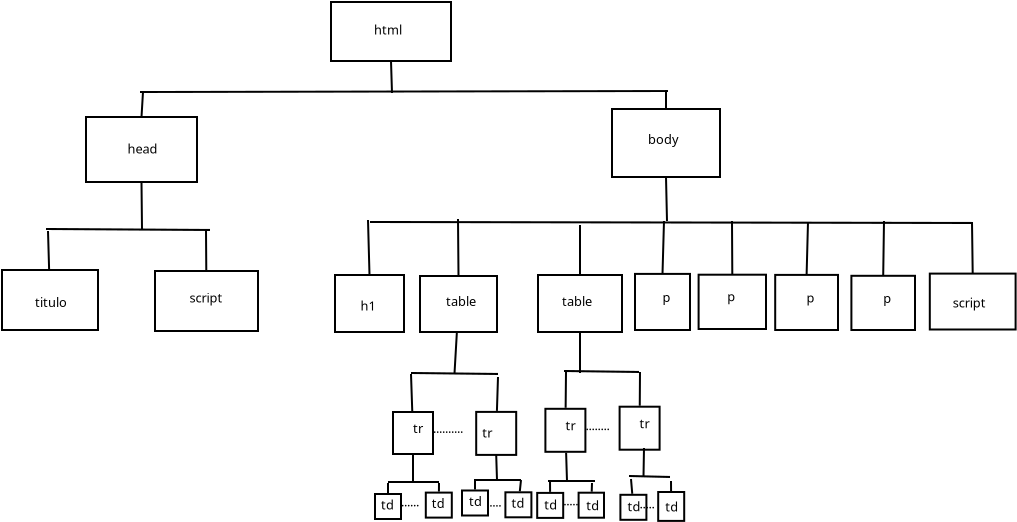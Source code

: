 <?xml version="1.0" encoding="UTF-8"?>
<dia:diagram xmlns:dia="http://www.lysator.liu.se/~alla/dia/">
  <dia:layer name="Fondo" visible="true" active="true">
    <dia:object type="Standard - Box" version="0" id="O0">
      <dia:attribute name="obj_pos">
        <dia:point val="5.35,-3.1"/>
      </dia:attribute>
      <dia:attribute name="obj_bb">
        <dia:rectangle val="5.3,-3.15;10.2,-0.05"/>
      </dia:attribute>
      <dia:attribute name="elem_corner">
        <dia:point val="5.35,-3.1"/>
      </dia:attribute>
      <dia:attribute name="elem_width">
        <dia:real val="4.8"/>
      </dia:attribute>
      <dia:attribute name="elem_height">
        <dia:real val="3.0"/>
      </dia:attribute>
      <dia:attribute name="show_background">
        <dia:boolean val="true"/>
      </dia:attribute>
    </dia:object>
    <dia:object type="Standard - Box" version="0" id="O1">
      <dia:attribute name="obj_pos">
        <dia:point val="13,-3.05"/>
      </dia:attribute>
      <dia:attribute name="obj_bb">
        <dia:rectangle val="12.95,-3.1;18.2,8.174e-15"/>
      </dia:attribute>
      <dia:attribute name="elem_corner">
        <dia:point val="13,-3.05"/>
      </dia:attribute>
      <dia:attribute name="elem_width">
        <dia:real val="5.15"/>
      </dia:attribute>
      <dia:attribute name="elem_height">
        <dia:real val="3.0"/>
      </dia:attribute>
      <dia:attribute name="show_background">
        <dia:boolean val="true"/>
      </dia:attribute>
    </dia:object>
    <dia:object type="Standard - Box" version="0" id="O2">
      <dia:attribute name="obj_pos">
        <dia:point val="22,-2.85"/>
      </dia:attribute>
      <dia:attribute name="obj_bb">
        <dia:rectangle val="21.95,-2.9;25.5,0.05"/>
      </dia:attribute>
      <dia:attribute name="elem_corner">
        <dia:point val="22,-2.85"/>
      </dia:attribute>
      <dia:attribute name="elem_width">
        <dia:real val="3.45"/>
      </dia:attribute>
      <dia:attribute name="elem_height">
        <dia:real val="2.85"/>
      </dia:attribute>
      <dia:attribute name="show_background">
        <dia:boolean val="true"/>
      </dia:attribute>
    </dia:object>
    <dia:object type="Standard - Box" version="0" id="O3">
      <dia:attribute name="obj_pos">
        <dia:point val="26.25,-2.8"/>
      </dia:attribute>
      <dia:attribute name="obj_bb">
        <dia:rectangle val="26.2,-2.85;30.15,0.05"/>
      </dia:attribute>
      <dia:attribute name="elem_corner">
        <dia:point val="26.25,-2.8"/>
      </dia:attribute>
      <dia:attribute name="elem_width">
        <dia:real val="3.85"/>
      </dia:attribute>
      <dia:attribute name="elem_height">
        <dia:real val="2.8"/>
      </dia:attribute>
      <dia:attribute name="show_background">
        <dia:boolean val="true"/>
      </dia:attribute>
    </dia:object>
    <dia:object type="Standard - Box" version="0" id="O4">
      <dia:attribute name="obj_pos">
        <dia:point val="21.8,-16.5"/>
      </dia:attribute>
      <dia:attribute name="obj_bb">
        <dia:rectangle val="21.75,-16.55;27.85,-13.5"/>
      </dia:attribute>
      <dia:attribute name="elem_corner">
        <dia:point val="21.8,-16.5"/>
      </dia:attribute>
      <dia:attribute name="elem_width">
        <dia:real val="6"/>
      </dia:attribute>
      <dia:attribute name="elem_height">
        <dia:real val="2.95"/>
      </dia:attribute>
      <dia:attribute name="show_background">
        <dia:boolean val="true"/>
      </dia:attribute>
    </dia:object>
    <dia:object type="Standard - Box" version="0" id="O5">
      <dia:attribute name="obj_pos">
        <dia:point val="9.55,-10.75"/>
      </dia:attribute>
      <dia:attribute name="obj_bb">
        <dia:rectangle val="9.5,-10.8;15.15,-7.45"/>
      </dia:attribute>
      <dia:attribute name="elem_corner">
        <dia:point val="9.55,-10.75"/>
      </dia:attribute>
      <dia:attribute name="elem_width">
        <dia:real val="5.55"/>
      </dia:attribute>
      <dia:attribute name="elem_height">
        <dia:real val="3.25"/>
      </dia:attribute>
      <dia:attribute name="show_background">
        <dia:boolean val="true"/>
      </dia:attribute>
    </dia:object>
    <dia:object type="Standard - Box" version="0" id="O6">
      <dia:attribute name="obj_pos">
        <dia:point val="35.85,-11.15"/>
      </dia:attribute>
      <dia:attribute name="obj_bb">
        <dia:rectangle val="35.8,-11.2;41.3,-7.7"/>
      </dia:attribute>
      <dia:attribute name="elem_corner">
        <dia:point val="35.85,-11.15"/>
      </dia:attribute>
      <dia:attribute name="elem_width">
        <dia:real val="5.4"/>
      </dia:attribute>
      <dia:attribute name="elem_height">
        <dia:real val="3.4"/>
      </dia:attribute>
      <dia:attribute name="show_background">
        <dia:boolean val="true"/>
      </dia:attribute>
    </dia:object>
    <dia:object type="Standard - Text" version="1" id="O7">
      <dia:attribute name="obj_pos">
        <dia:point val="37.65,-9.4"/>
      </dia:attribute>
      <dia:attribute name="obj_bb">
        <dia:rectangle val="37.65,-9.995;39.237,-9.25"/>
      </dia:attribute>
      <dia:attribute name="text">
        <dia:composite type="text">
          <dia:attribute name="string">
            <dia:string>#body#</dia:string>
          </dia:attribute>
          <dia:attribute name="font">
            <dia:font family="sans" style="0" name="Helvetica"/>
          </dia:attribute>
          <dia:attribute name="height">
            <dia:real val="0.8"/>
          </dia:attribute>
          <dia:attribute name="pos">
            <dia:point val="37.65,-9.4"/>
          </dia:attribute>
          <dia:attribute name="color">
            <dia:color val="#000000"/>
          </dia:attribute>
          <dia:attribute name="alignment">
            <dia:enum val="0"/>
          </dia:attribute>
        </dia:composite>
      </dia:attribute>
      <dia:attribute name="valign">
        <dia:enum val="3"/>
      </dia:attribute>
    </dia:object>
    <dia:object type="Standard - Text" version="1" id="O8">
      <dia:attribute name="obj_pos">
        <dia:point val="23.95,-14.875"/>
      </dia:attribute>
      <dia:attribute name="obj_bb">
        <dia:rectangle val="23.95,-15.47;25.405,-14.725"/>
      </dia:attribute>
      <dia:attribute name="text">
        <dia:composite type="text">
          <dia:attribute name="string">
            <dia:string>#html#</dia:string>
          </dia:attribute>
          <dia:attribute name="font">
            <dia:font family="sans" style="0" name="Helvetica"/>
          </dia:attribute>
          <dia:attribute name="height">
            <dia:real val="0.8"/>
          </dia:attribute>
          <dia:attribute name="pos">
            <dia:point val="23.95,-14.875"/>
          </dia:attribute>
          <dia:attribute name="color">
            <dia:color val="#000000"/>
          </dia:attribute>
          <dia:attribute name="alignment">
            <dia:enum val="0"/>
          </dia:attribute>
        </dia:composite>
      </dia:attribute>
      <dia:attribute name="valign">
        <dia:enum val="3"/>
      </dia:attribute>
    </dia:object>
    <dia:object type="Standard - Text" version="1" id="O9">
      <dia:attribute name="obj_pos">
        <dia:point val="11.625,-8.925"/>
      </dia:attribute>
      <dia:attribute name="obj_bb">
        <dia:rectangle val="11.625,-9.52;13.225,-8.775"/>
      </dia:attribute>
      <dia:attribute name="text">
        <dia:composite type="text">
          <dia:attribute name="string">
            <dia:string>#head#</dia:string>
          </dia:attribute>
          <dia:attribute name="font">
            <dia:font family="sans" style="0" name="Helvetica"/>
          </dia:attribute>
          <dia:attribute name="height">
            <dia:real val="0.8"/>
          </dia:attribute>
          <dia:attribute name="pos">
            <dia:point val="11.625,-8.925"/>
          </dia:attribute>
          <dia:attribute name="color">
            <dia:color val="#000000"/>
          </dia:attribute>
          <dia:attribute name="alignment">
            <dia:enum val="0"/>
          </dia:attribute>
        </dia:composite>
      </dia:attribute>
      <dia:attribute name="valign">
        <dia:enum val="3"/>
      </dia:attribute>
    </dia:object>
    <dia:object type="Standard - Text" version="1" id="O10">
      <dia:attribute name="obj_pos">
        <dia:point val="7,-1.25"/>
      </dia:attribute>
      <dia:attribute name="obj_bb">
        <dia:rectangle val="7,-1.845;8.652,-1.1"/>
      </dia:attribute>
      <dia:attribute name="text">
        <dia:composite type="text">
          <dia:attribute name="string">
            <dia:string>#titulo#</dia:string>
          </dia:attribute>
          <dia:attribute name="font">
            <dia:font family="sans" style="0" name="Helvetica"/>
          </dia:attribute>
          <dia:attribute name="height">
            <dia:real val="0.8"/>
          </dia:attribute>
          <dia:attribute name="pos">
            <dia:point val="7,-1.25"/>
          </dia:attribute>
          <dia:attribute name="color">
            <dia:color val="#000000"/>
          </dia:attribute>
          <dia:attribute name="alignment">
            <dia:enum val="0"/>
          </dia:attribute>
        </dia:composite>
      </dia:attribute>
      <dia:attribute name="valign">
        <dia:enum val="3"/>
      </dia:attribute>
    </dia:object>
    <dia:object type="Standard - Text" version="1" id="O11">
      <dia:attribute name="obj_pos">
        <dia:point val="14.725,-1.475"/>
      </dia:attribute>
      <dia:attribute name="obj_bb">
        <dia:rectangle val="14.725,-2.07;16.508,-1.325"/>
      </dia:attribute>
      <dia:attribute name="text">
        <dia:composite type="text">
          <dia:attribute name="string">
            <dia:string>#script#</dia:string>
          </dia:attribute>
          <dia:attribute name="font">
            <dia:font family="sans" style="0" name="Helvetica"/>
          </dia:attribute>
          <dia:attribute name="height">
            <dia:real val="0.8"/>
          </dia:attribute>
          <dia:attribute name="pos">
            <dia:point val="14.725,-1.475"/>
          </dia:attribute>
          <dia:attribute name="color">
            <dia:color val="#000000"/>
          </dia:attribute>
          <dia:attribute name="alignment">
            <dia:enum val="0"/>
          </dia:attribute>
        </dia:composite>
      </dia:attribute>
      <dia:attribute name="valign">
        <dia:enum val="3"/>
      </dia:attribute>
    </dia:object>
    <dia:object type="Standard - Box" version="0" id="O12">
      <dia:attribute name="obj_pos">
        <dia:point val="32.15,-2.85"/>
      </dia:attribute>
      <dia:attribute name="obj_bb">
        <dia:rectangle val="32.1,-2.9;36.4,0.05"/>
      </dia:attribute>
      <dia:attribute name="elem_corner">
        <dia:point val="32.15,-2.85"/>
      </dia:attribute>
      <dia:attribute name="elem_width">
        <dia:real val="4.2"/>
      </dia:attribute>
      <dia:attribute name="elem_height">
        <dia:real val="2.85"/>
      </dia:attribute>
      <dia:attribute name="show_background">
        <dia:boolean val="true"/>
      </dia:attribute>
    </dia:object>
    <dia:object type="Standard - Text" version="1" id="O13">
      <dia:attribute name="obj_pos">
        <dia:point val="23.275,-1.075"/>
      </dia:attribute>
      <dia:attribute name="obj_bb">
        <dia:rectangle val="23.275,-1.67;24.087,-0.925"/>
      </dia:attribute>
      <dia:attribute name="text">
        <dia:composite type="text">
          <dia:attribute name="string">
            <dia:string>#h1#</dia:string>
          </dia:attribute>
          <dia:attribute name="font">
            <dia:font family="sans" style="0" name="Helvetica"/>
          </dia:attribute>
          <dia:attribute name="height">
            <dia:real val="0.8"/>
          </dia:attribute>
          <dia:attribute name="pos">
            <dia:point val="23.275,-1.075"/>
          </dia:attribute>
          <dia:attribute name="color">
            <dia:color val="#000000"/>
          </dia:attribute>
          <dia:attribute name="alignment">
            <dia:enum val="0"/>
          </dia:attribute>
        </dia:composite>
      </dia:attribute>
      <dia:attribute name="valign">
        <dia:enum val="3"/>
      </dia:attribute>
    </dia:object>
    <dia:object type="Standard - Text" version="1" id="O14">
      <dia:attribute name="obj_pos">
        <dia:point val="27.55,-1.3"/>
      </dia:attribute>
      <dia:attribute name="obj_bb">
        <dia:rectangle val="27.55,-1.895;29.172,-1.15"/>
      </dia:attribute>
      <dia:attribute name="text">
        <dia:composite type="text">
          <dia:attribute name="string">
            <dia:string>#table#</dia:string>
          </dia:attribute>
          <dia:attribute name="font">
            <dia:font family="sans" style="0" name="Helvetica"/>
          </dia:attribute>
          <dia:attribute name="height">
            <dia:real val="0.8"/>
          </dia:attribute>
          <dia:attribute name="pos">
            <dia:point val="27.55,-1.3"/>
          </dia:attribute>
          <dia:attribute name="color">
            <dia:color val="#000000"/>
          </dia:attribute>
          <dia:attribute name="alignment">
            <dia:enum val="0"/>
          </dia:attribute>
        </dia:composite>
      </dia:attribute>
      <dia:attribute name="valign">
        <dia:enum val="3"/>
      </dia:attribute>
    </dia:object>
    <dia:object type="Standard - Text" version="1" id="O15">
      <dia:attribute name="obj_pos">
        <dia:point val="33.355,-1.302"/>
      </dia:attribute>
      <dia:attribute name="obj_bb">
        <dia:rectangle val="33.355,-1.897;34.977,-1.153"/>
      </dia:attribute>
      <dia:attribute name="text">
        <dia:composite type="text">
          <dia:attribute name="string">
            <dia:string>#table#</dia:string>
          </dia:attribute>
          <dia:attribute name="font">
            <dia:font family="sans" style="0" name="Helvetica"/>
          </dia:attribute>
          <dia:attribute name="height">
            <dia:real val="0.8"/>
          </dia:attribute>
          <dia:attribute name="pos">
            <dia:point val="33.355,-1.302"/>
          </dia:attribute>
          <dia:attribute name="color">
            <dia:color val="#000000"/>
          </dia:attribute>
          <dia:attribute name="alignment">
            <dia:enum val="0"/>
          </dia:attribute>
        </dia:composite>
      </dia:attribute>
      <dia:attribute name="valign">
        <dia:enum val="3"/>
      </dia:attribute>
    </dia:object>
    <dia:object type="Standard - Box" version="0" id="O16">
      <dia:attribute name="obj_pos">
        <dia:point val="37,-2.905"/>
      </dia:attribute>
      <dia:attribute name="obj_bb">
        <dia:rectangle val="36.95,-2.955;39.8,-0.05"/>
      </dia:attribute>
      <dia:attribute name="elem_corner">
        <dia:point val="37,-2.905"/>
      </dia:attribute>
      <dia:attribute name="elem_width">
        <dia:real val="2.75"/>
      </dia:attribute>
      <dia:attribute name="elem_height">
        <dia:real val="2.805"/>
      </dia:attribute>
      <dia:attribute name="show_background">
        <dia:boolean val="true"/>
      </dia:attribute>
    </dia:object>
    <dia:object type="Standard - Text" version="1" id="O17">
      <dia:attribute name="obj_pos">
        <dia:point val="38.375,-1.502"/>
      </dia:attribute>
      <dia:attribute name="obj_bb">
        <dia:rectangle val="38.375,-2.098;38.782,-1.353"/>
      </dia:attribute>
      <dia:attribute name="text">
        <dia:composite type="text">
          <dia:attribute name="string">
            <dia:string>#p#</dia:string>
          </dia:attribute>
          <dia:attribute name="font">
            <dia:font family="sans" style="0" name="Helvetica"/>
          </dia:attribute>
          <dia:attribute name="height">
            <dia:real val="0.8"/>
          </dia:attribute>
          <dia:attribute name="pos">
            <dia:point val="38.375,-1.502"/>
          </dia:attribute>
          <dia:attribute name="color">
            <dia:color val="#000000"/>
          </dia:attribute>
          <dia:attribute name="alignment">
            <dia:enum val="0"/>
          </dia:attribute>
        </dia:composite>
      </dia:attribute>
      <dia:attribute name="valign">
        <dia:enum val="3"/>
      </dia:attribute>
      <dia:connections>
        <dia:connection handle="0" to="O16" connection="8"/>
      </dia:connections>
    </dia:object>
    <dia:object type="Standard - Box" version="0" id="O18">
      <dia:attribute name="obj_pos">
        <dia:point val="44.01,-2.855"/>
      </dia:attribute>
      <dia:attribute name="obj_bb">
        <dia:rectangle val="43.96,-2.905;47.2,-0.05"/>
      </dia:attribute>
      <dia:attribute name="elem_corner">
        <dia:point val="44.01,-2.855"/>
      </dia:attribute>
      <dia:attribute name="elem_width">
        <dia:real val="3.14"/>
      </dia:attribute>
      <dia:attribute name="elem_height">
        <dia:real val="2.755"/>
      </dia:attribute>
      <dia:attribute name="show_background">
        <dia:boolean val="true"/>
      </dia:attribute>
    </dia:object>
    <dia:object type="Standard - Box" version="0" id="O19">
      <dia:attribute name="obj_pos">
        <dia:point val="47.82,-2.81"/>
      </dia:attribute>
      <dia:attribute name="obj_bb">
        <dia:rectangle val="47.77,-2.86;51.05,-0.05"/>
      </dia:attribute>
      <dia:attribute name="elem_corner">
        <dia:point val="47.82,-2.81"/>
      </dia:attribute>
      <dia:attribute name="elem_width">
        <dia:real val="3.18"/>
      </dia:attribute>
      <dia:attribute name="elem_height">
        <dia:real val="2.71"/>
      </dia:attribute>
      <dia:attribute name="show_background">
        <dia:boolean val="true"/>
      </dia:attribute>
    </dia:object>
    <dia:object type="Standard - Box" version="0" id="O20">
      <dia:attribute name="obj_pos">
        <dia:point val="40.18,-2.865"/>
      </dia:attribute>
      <dia:attribute name="obj_bb">
        <dia:rectangle val="40.13,-2.915;43.6,-0.1"/>
      </dia:attribute>
      <dia:attribute name="elem_corner">
        <dia:point val="40.18,-2.865"/>
      </dia:attribute>
      <dia:attribute name="elem_width">
        <dia:real val="3.37"/>
      </dia:attribute>
      <dia:attribute name="elem_height">
        <dia:real val="2.715"/>
      </dia:attribute>
      <dia:attribute name="show_background">
        <dia:boolean val="true"/>
      </dia:attribute>
    </dia:object>
    <dia:object type="Standard - Box" version="0" id="O21">
      <dia:attribute name="obj_pos">
        <dia:point val="51.74,-2.92"/>
      </dia:attribute>
      <dia:attribute name="obj_bb">
        <dia:rectangle val="51.69,-2.97;56.08,-0.075"/>
      </dia:attribute>
      <dia:attribute name="elem_corner">
        <dia:point val="51.74,-2.92"/>
      </dia:attribute>
      <dia:attribute name="elem_width">
        <dia:real val="4.29"/>
      </dia:attribute>
      <dia:attribute name="elem_height">
        <dia:real val="2.795"/>
      </dia:attribute>
      <dia:attribute name="show_background">
        <dia:boolean val="true"/>
      </dia:attribute>
    </dia:object>
    <dia:object type="Standard - Text" version="1" id="O22">
      <dia:attribute name="obj_pos">
        <dia:point val="41.615,-1.532"/>
      </dia:attribute>
      <dia:attribute name="obj_bb">
        <dia:rectangle val="41.615,-2.127;42.023,-1.383"/>
      </dia:attribute>
      <dia:attribute name="text">
        <dia:composite type="text">
          <dia:attribute name="string">
            <dia:string>#p#</dia:string>
          </dia:attribute>
          <dia:attribute name="font">
            <dia:font family="sans" style="0" name="Helvetica"/>
          </dia:attribute>
          <dia:attribute name="height">
            <dia:real val="0.8"/>
          </dia:attribute>
          <dia:attribute name="pos">
            <dia:point val="41.615,-1.532"/>
          </dia:attribute>
          <dia:attribute name="color">
            <dia:color val="#000000"/>
          </dia:attribute>
          <dia:attribute name="alignment">
            <dia:enum val="0"/>
          </dia:attribute>
        </dia:composite>
      </dia:attribute>
      <dia:attribute name="valign">
        <dia:enum val="3"/>
      </dia:attribute>
    </dia:object>
    <dia:object type="Standard - Text" version="1" id="O23">
      <dia:attribute name="obj_pos">
        <dia:point val="45.58,-1.478"/>
      </dia:attribute>
      <dia:attribute name="obj_bb">
        <dia:rectangle val="45.58,-2.072;45.987,-1.327"/>
      </dia:attribute>
      <dia:attribute name="text">
        <dia:composite type="text">
          <dia:attribute name="string">
            <dia:string>#p#</dia:string>
          </dia:attribute>
          <dia:attribute name="font">
            <dia:font family="sans" style="0" name="Helvetica"/>
          </dia:attribute>
          <dia:attribute name="height">
            <dia:real val="0.8"/>
          </dia:attribute>
          <dia:attribute name="pos">
            <dia:point val="45.58,-1.478"/>
          </dia:attribute>
          <dia:attribute name="color">
            <dia:color val="#000000"/>
          </dia:attribute>
          <dia:attribute name="alignment">
            <dia:enum val="0"/>
          </dia:attribute>
        </dia:composite>
      </dia:attribute>
      <dia:attribute name="valign">
        <dia:enum val="3"/>
      </dia:attribute>
      <dia:connections>
        <dia:connection handle="0" to="O18" connection="8"/>
      </dia:connections>
    </dia:object>
    <dia:object type="Standard - Text" version="1" id="O24">
      <dia:attribute name="obj_pos">
        <dia:point val="49.41,-1.455"/>
      </dia:attribute>
      <dia:attribute name="obj_bb">
        <dia:rectangle val="49.41,-2.05;49.818,-1.305"/>
      </dia:attribute>
      <dia:attribute name="text">
        <dia:composite type="text">
          <dia:attribute name="string">
            <dia:string>#p#</dia:string>
          </dia:attribute>
          <dia:attribute name="font">
            <dia:font family="sans" style="0" name="Helvetica"/>
          </dia:attribute>
          <dia:attribute name="height">
            <dia:real val="0.8"/>
          </dia:attribute>
          <dia:attribute name="pos">
            <dia:point val="49.41,-1.455"/>
          </dia:attribute>
          <dia:attribute name="color">
            <dia:color val="#000000"/>
          </dia:attribute>
          <dia:attribute name="alignment">
            <dia:enum val="0"/>
          </dia:attribute>
        </dia:composite>
      </dia:attribute>
      <dia:attribute name="valign">
        <dia:enum val="3"/>
      </dia:attribute>
      <dia:connections>
        <dia:connection handle="0" to="O19" connection="8"/>
      </dia:connections>
    </dia:object>
    <dia:object type="Standard - Text" version="1" id="O25">
      <dia:attribute name="obj_pos">
        <dia:point val="52.885,-1.222"/>
      </dia:attribute>
      <dia:attribute name="obj_bb">
        <dia:rectangle val="52.885,-1.817;54.667,-1.073"/>
      </dia:attribute>
      <dia:attribute name="text">
        <dia:composite type="text">
          <dia:attribute name="string">
            <dia:string>#script#</dia:string>
          </dia:attribute>
          <dia:attribute name="font">
            <dia:font family="sans" style="0" name="Helvetica"/>
          </dia:attribute>
          <dia:attribute name="height">
            <dia:real val="0.8"/>
          </dia:attribute>
          <dia:attribute name="pos">
            <dia:point val="52.885,-1.222"/>
          </dia:attribute>
          <dia:attribute name="color">
            <dia:color val="#000000"/>
          </dia:attribute>
          <dia:attribute name="alignment">
            <dia:enum val="0"/>
          </dia:attribute>
        </dia:composite>
      </dia:attribute>
      <dia:attribute name="valign">
        <dia:enum val="3"/>
      </dia:attribute>
    </dia:object>
    <dia:object type="Standard - Line" version="0" id="O26">
      <dia:attribute name="obj_pos">
        <dia:point val="24.8,-13.55"/>
      </dia:attribute>
      <dia:attribute name="obj_bb">
        <dia:rectangle val="24.748,-13.601;24.901,-11.899"/>
      </dia:attribute>
      <dia:attribute name="conn_endpoints">
        <dia:point val="24.8,-13.55"/>
        <dia:point val="24.85,-11.95"/>
      </dia:attribute>
      <dia:attribute name="numcp">
        <dia:int val="1"/>
      </dia:attribute>
      <dia:connections>
        <dia:connection handle="0" to="O4" connection="6"/>
      </dia:connections>
    </dia:object>
    <dia:object type="Standard - Line" version="0" id="O27">
      <dia:attribute name="obj_pos">
        <dia:point val="12.25,-12"/>
      </dia:attribute>
      <dia:attribute name="obj_bb">
        <dia:rectangle val="12.2,-12.1;38.7,-11.95"/>
      </dia:attribute>
      <dia:attribute name="conn_endpoints">
        <dia:point val="12.25,-12"/>
        <dia:point val="38.65,-12.05"/>
      </dia:attribute>
      <dia:attribute name="numcp">
        <dia:int val="1"/>
      </dia:attribute>
    </dia:object>
    <dia:object type="Standard - Line" version="0" id="O28">
      <dia:attribute name="obj_pos">
        <dia:point val="12.4,-12"/>
      </dia:attribute>
      <dia:attribute name="obj_bb">
        <dia:rectangle val="12.272,-12.053;12.453,-10.697"/>
      </dia:attribute>
      <dia:attribute name="conn_endpoints">
        <dia:point val="12.4,-12"/>
        <dia:point val="12.325,-10.75"/>
      </dia:attribute>
      <dia:attribute name="numcp">
        <dia:int val="1"/>
      </dia:attribute>
      <dia:connections>
        <dia:connection handle="1" to="O5" connection="1"/>
      </dia:connections>
    </dia:object>
    <dia:object type="Standard - Line" version="0" id="O29">
      <dia:attribute name="obj_pos">
        <dia:point val="38.55,-12.1"/>
      </dia:attribute>
      <dia:attribute name="obj_bb">
        <dia:rectangle val="38.5,-12.15;38.6,-11.1"/>
      </dia:attribute>
      <dia:attribute name="conn_endpoints">
        <dia:point val="38.55,-12.1"/>
        <dia:point val="38.55,-11.15"/>
      </dia:attribute>
      <dia:attribute name="numcp">
        <dia:int val="1"/>
      </dia:attribute>
      <dia:connections>
        <dia:connection handle="1" to="O6" connection="1"/>
      </dia:connections>
    </dia:object>
    <dia:object type="Standard - Line" version="0" id="O30">
      <dia:attribute name="obj_pos">
        <dia:point val="12.325,-7.5"/>
      </dia:attribute>
      <dia:attribute name="obj_bb">
        <dia:rectangle val="12.274,-7.551;12.4,-5.099"/>
      </dia:attribute>
      <dia:attribute name="conn_endpoints">
        <dia:point val="12.325,-7.5"/>
        <dia:point val="12.35,-5.15"/>
      </dia:attribute>
      <dia:attribute name="numcp">
        <dia:int val="1"/>
      </dia:attribute>
      <dia:connections>
        <dia:connection handle="0" to="O5" connection="6"/>
      </dia:connections>
    </dia:object>
    <dia:object type="Standard - Line" version="0" id="O31">
      <dia:attribute name="obj_pos">
        <dia:point val="7.55,-5.15"/>
      </dia:attribute>
      <dia:attribute name="obj_bb">
        <dia:rectangle val="7.5,-5.2;15.8,-5.05"/>
      </dia:attribute>
      <dia:attribute name="conn_endpoints">
        <dia:point val="7.55,-5.15"/>
        <dia:point val="15.75,-5.1"/>
      </dia:attribute>
      <dia:attribute name="numcp">
        <dia:int val="1"/>
      </dia:attribute>
    </dia:object>
    <dia:object type="Standard - Line" version="0" id="O32">
      <dia:attribute name="obj_pos">
        <dia:point val="38.55,-7.75"/>
      </dia:attribute>
      <dia:attribute name="obj_bb">
        <dia:rectangle val="38.499,-7.801;38.651,-5.499"/>
      </dia:attribute>
      <dia:attribute name="conn_endpoints">
        <dia:point val="38.55,-7.75"/>
        <dia:point val="38.6,-5.55"/>
      </dia:attribute>
      <dia:attribute name="numcp">
        <dia:int val="1"/>
      </dia:attribute>
      <dia:connections>
        <dia:connection handle="0" to="O6" connection="6"/>
      </dia:connections>
    </dia:object>
    <dia:object type="Standard - Line" version="0" id="O33">
      <dia:attribute name="obj_pos">
        <dia:point val="23.75,-5.5"/>
      </dia:attribute>
      <dia:attribute name="obj_bb">
        <dia:rectangle val="23.7,-5.55;53.9,-5.4"/>
      </dia:attribute>
      <dia:attribute name="conn_endpoints">
        <dia:point val="23.75,-5.5"/>
        <dia:point val="53.85,-5.45"/>
      </dia:attribute>
      <dia:attribute name="numcp">
        <dia:int val="1"/>
      </dia:attribute>
    </dia:object>
    <dia:object type="Standard - Line" version="0" id="O34">
      <dia:attribute name="obj_pos">
        <dia:point val="23.725,-2.85"/>
      </dia:attribute>
      <dia:attribute name="obj_bb">
        <dia:rectangle val="23.599,-5.651;23.776,-2.799"/>
      </dia:attribute>
      <dia:attribute name="conn_endpoints">
        <dia:point val="23.725,-2.85"/>
        <dia:point val="23.65,-5.6"/>
      </dia:attribute>
      <dia:attribute name="numcp">
        <dia:int val="1"/>
      </dia:attribute>
      <dia:connections>
        <dia:connection handle="0" to="O2" connection="1"/>
      </dia:connections>
    </dia:object>
    <dia:object type="Standard - Line" version="0" id="O35">
      <dia:attribute name="obj_pos">
        <dia:point val="28.175,-2.8"/>
      </dia:attribute>
      <dia:attribute name="obj_bb">
        <dia:rectangle val="28.1,-5.7;28.225,-2.75"/>
      </dia:attribute>
      <dia:attribute name="conn_endpoints">
        <dia:point val="28.175,-2.8"/>
        <dia:point val="28.15,-5.65"/>
      </dia:attribute>
      <dia:attribute name="numcp">
        <dia:int val="1"/>
      </dia:attribute>
      <dia:connections>
        <dia:connection handle="0" to="O3" connection="1"/>
      </dia:connections>
    </dia:object>
    <dia:object type="Standard - Line" version="0" id="O36">
      <dia:attribute name="obj_pos">
        <dia:point val="34.25,-2.85"/>
      </dia:attribute>
      <dia:attribute name="obj_bb">
        <dia:rectangle val="34.2,-5.4;34.3,-2.8"/>
      </dia:attribute>
      <dia:attribute name="conn_endpoints">
        <dia:point val="34.25,-2.85"/>
        <dia:point val="34.25,-5.35"/>
      </dia:attribute>
      <dia:attribute name="numcp">
        <dia:int val="1"/>
      </dia:attribute>
      <dia:connections>
        <dia:connection handle="0" to="O12" connection="1"/>
      </dia:connections>
    </dia:object>
    <dia:object type="Standard - Line" version="0" id="O37">
      <dia:attribute name="obj_pos">
        <dia:point val="38.375,-2.905"/>
      </dia:attribute>
      <dia:attribute name="obj_bb">
        <dia:rectangle val="38.324,-5.601;38.501,-2.854"/>
      </dia:attribute>
      <dia:attribute name="conn_endpoints">
        <dia:point val="38.375,-2.905"/>
        <dia:point val="38.45,-5.55"/>
      </dia:attribute>
      <dia:attribute name="numcp">
        <dia:int val="1"/>
      </dia:attribute>
      <dia:connections>
        <dia:connection handle="0" to="O16" connection="1"/>
      </dia:connections>
    </dia:object>
    <dia:object type="Standard - Line" version="0" id="O38">
      <dia:attribute name="obj_pos">
        <dia:point val="41.865,-2.865"/>
      </dia:attribute>
      <dia:attribute name="obj_bb">
        <dia:rectangle val="41.8,-5.6;41.915,-2.815"/>
      </dia:attribute>
      <dia:attribute name="conn_endpoints">
        <dia:point val="41.865,-2.865"/>
        <dia:point val="41.85,-5.55"/>
      </dia:attribute>
      <dia:attribute name="numcp">
        <dia:int val="1"/>
      </dia:attribute>
      <dia:connections>
        <dia:connection handle="0" to="O20" connection="1"/>
      </dia:connections>
    </dia:object>
    <dia:object type="Standard - Line" version="0" id="O39">
      <dia:attribute name="obj_pos">
        <dia:point val="45.58,-2.855"/>
      </dia:attribute>
      <dia:attribute name="obj_bb">
        <dia:rectangle val="45.529,-5.551;45.701,-2.804"/>
      </dia:attribute>
      <dia:attribute name="conn_endpoints">
        <dia:point val="45.58,-2.855"/>
        <dia:point val="45.65,-5.5"/>
      </dia:attribute>
      <dia:attribute name="numcp">
        <dia:int val="1"/>
      </dia:attribute>
      <dia:connections>
        <dia:connection handle="0" to="O18" connection="1"/>
      </dia:connections>
    </dia:object>
    <dia:object type="Standard - Line" version="0" id="O40">
      <dia:attribute name="obj_pos">
        <dia:point val="49.41,-2.81"/>
      </dia:attribute>
      <dia:attribute name="obj_bb">
        <dia:rectangle val="49.359,-5.601;49.501,-2.759"/>
      </dia:attribute>
      <dia:attribute name="conn_endpoints">
        <dia:point val="49.41,-2.81"/>
        <dia:point val="49.45,-5.55"/>
      </dia:attribute>
      <dia:attribute name="numcp">
        <dia:int val="1"/>
      </dia:attribute>
      <dia:connections>
        <dia:connection handle="0" to="O19" connection="1"/>
      </dia:connections>
    </dia:object>
    <dia:object type="Standard - Line" version="0" id="O41">
      <dia:attribute name="obj_pos">
        <dia:point val="53.885,-2.92"/>
      </dia:attribute>
      <dia:attribute name="obj_bb">
        <dia:rectangle val="53.799,-5.551;53.936,-2.869"/>
      </dia:attribute>
      <dia:attribute name="conn_endpoints">
        <dia:point val="53.885,-2.92"/>
        <dia:point val="53.85,-5.5"/>
      </dia:attribute>
      <dia:attribute name="numcp">
        <dia:int val="1"/>
      </dia:attribute>
      <dia:connections>
        <dia:connection handle="0" to="O21" connection="1"/>
      </dia:connections>
    </dia:object>
    <dia:object type="Standard - Box" version="0" id="O42">
      <dia:attribute name="obj_pos">
        <dia:point val="24.9,4"/>
      </dia:attribute>
      <dia:attribute name="obj_bb">
        <dia:rectangle val="24.85,3.95;26.95,6.15"/>
      </dia:attribute>
      <dia:attribute name="elem_corner">
        <dia:point val="24.9,4"/>
      </dia:attribute>
      <dia:attribute name="elem_width">
        <dia:real val="2"/>
      </dia:attribute>
      <dia:attribute name="elem_height">
        <dia:real val="2.1"/>
      </dia:attribute>
      <dia:attribute name="show_background">
        <dia:boolean val="true"/>
      </dia:attribute>
    </dia:object>
    <dia:object type="Standard - Box" version="0" id="O43">
      <dia:attribute name="obj_pos">
        <dia:point val="29.06,3.995"/>
      </dia:attribute>
      <dia:attribute name="obj_bb">
        <dia:rectangle val="29.01,3.945;31.11,6.195"/>
      </dia:attribute>
      <dia:attribute name="elem_corner">
        <dia:point val="29.06,3.995"/>
      </dia:attribute>
      <dia:attribute name="elem_width">
        <dia:real val="2"/>
      </dia:attribute>
      <dia:attribute name="elem_height">
        <dia:real val="2.15"/>
      </dia:attribute>
      <dia:attribute name="show_background">
        <dia:boolean val="true"/>
      </dia:attribute>
    </dia:object>
    <dia:object type="Standard - Box" version="0" id="O44">
      <dia:attribute name="obj_pos">
        <dia:point val="32.52,3.84"/>
      </dia:attribute>
      <dia:attribute name="obj_bb">
        <dia:rectangle val="32.47,3.79;34.57,6.04"/>
      </dia:attribute>
      <dia:attribute name="elem_corner">
        <dia:point val="32.52,3.84"/>
      </dia:attribute>
      <dia:attribute name="elem_width">
        <dia:real val="2"/>
      </dia:attribute>
      <dia:attribute name="elem_height">
        <dia:real val="2.15"/>
      </dia:attribute>
      <dia:attribute name="show_background">
        <dia:boolean val="true"/>
      </dia:attribute>
    </dia:object>
    <dia:object type="Standard - Box" version="0" id="O45">
      <dia:attribute name="obj_pos">
        <dia:point val="36.23,3.735"/>
      </dia:attribute>
      <dia:attribute name="obj_bb">
        <dia:rectangle val="36.18,3.685;38.28,5.935"/>
      </dia:attribute>
      <dia:attribute name="elem_corner">
        <dia:point val="36.23,3.735"/>
      </dia:attribute>
      <dia:attribute name="elem_width">
        <dia:real val="2"/>
      </dia:attribute>
      <dia:attribute name="elem_height">
        <dia:real val="2.15"/>
      </dia:attribute>
      <dia:attribute name="show_background">
        <dia:boolean val="true"/>
      </dia:attribute>
    </dia:object>
    <dia:object type="Standard - Line" version="0" id="O46">
      <dia:attribute name="obj_pos">
        <dia:point val="27.975,2.075"/>
      </dia:attribute>
      <dia:attribute name="obj_bb">
        <dia:rectangle val="27.922,-0.003;28.144,2.128"/>
      </dia:attribute>
      <dia:attribute name="conn_endpoints">
        <dia:point val="27.975,2.075"/>
        <dia:point val="28.092,0.05"/>
      </dia:attribute>
      <dia:attribute name="numcp">
        <dia:int val="1"/>
      </dia:attribute>
      <dia:connections>
        <dia:connection handle="0" to="O47" connection="0"/>
        <dia:connection handle="1" to="O3" connection="8"/>
      </dia:connections>
    </dia:object>
    <dia:object type="Standard - Line" version="0" id="O47">
      <dia:attribute name="obj_pos">
        <dia:point val="25.8,2.05"/>
      </dia:attribute>
      <dia:attribute name="obj_bb">
        <dia:rectangle val="25.749,1.999;30.201,2.151"/>
      </dia:attribute>
      <dia:attribute name="conn_endpoints">
        <dia:point val="25.8,2.05"/>
        <dia:point val="30.15,2.1"/>
      </dia:attribute>
      <dia:attribute name="numcp">
        <dia:int val="1"/>
      </dia:attribute>
    </dia:object>
    <dia:object type="Standard - Line" version="0" id="O48">
      <dia:attribute name="obj_pos">
        <dia:point val="25.8,2.1"/>
      </dia:attribute>
      <dia:attribute name="obj_bb">
        <dia:rectangle val="25.748,2.048;25.915,4.004"/>
      </dia:attribute>
      <dia:attribute name="conn_endpoints">
        <dia:point val="25.8,2.1"/>
        <dia:point val="25.863,3.952"/>
      </dia:attribute>
      <dia:attribute name="numcp">
        <dia:int val="1"/>
      </dia:attribute>
      <dia:connections>
        <dia:connection handle="1" to="O42" connection="8"/>
      </dia:connections>
    </dia:object>
    <dia:object type="Standard - Line" version="0" id="O49">
      <dia:attribute name="obj_pos">
        <dia:point val="30.15,2.25"/>
      </dia:attribute>
      <dia:attribute name="obj_bb">
        <dia:rectangle val="30.044,2.198;30.202,3.996"/>
      </dia:attribute>
      <dia:attribute name="conn_endpoints">
        <dia:point val="30.15,2.25"/>
        <dia:point val="30.096,3.945"/>
      </dia:attribute>
      <dia:attribute name="numcp">
        <dia:int val="1"/>
      </dia:attribute>
      <dia:connections>
        <dia:connection handle="1" to="O43" connection="8"/>
      </dia:connections>
    </dia:object>
    <dia:object type="Standard - Line" version="0" id="O50">
      <dia:attribute name="obj_pos">
        <dia:point val="34.25,-1.066e-14"/>
      </dia:attribute>
      <dia:attribute name="obj_bb">
        <dia:rectangle val="34.2,-0.05;34.3,2.1"/>
      </dia:attribute>
      <dia:attribute name="conn_endpoints">
        <dia:point val="34.25,-1.066e-14"/>
        <dia:point val="34.25,2.05"/>
      </dia:attribute>
      <dia:attribute name="numcp">
        <dia:int val="1"/>
      </dia:attribute>
      <dia:connections>
        <dia:connection handle="0" to="O12" connection="6"/>
      </dia:connections>
    </dia:object>
    <dia:object type="Standard - Line" version="0" id="O51">
      <dia:attribute name="obj_pos">
        <dia:point val="33.45,1.95"/>
      </dia:attribute>
      <dia:attribute name="obj_bb">
        <dia:rectangle val="33.399,1.899;37.251,2.051"/>
      </dia:attribute>
      <dia:attribute name="conn_endpoints">
        <dia:point val="33.45,1.95"/>
        <dia:point val="37.2,2"/>
      </dia:attribute>
      <dia:attribute name="numcp">
        <dia:int val="1"/>
      </dia:attribute>
    </dia:object>
    <dia:object type="Standard - Line" version="0" id="O52">
      <dia:attribute name="obj_pos">
        <dia:point val="33.55,2"/>
      </dia:attribute>
      <dia:attribute name="obj_bb">
        <dia:rectangle val="33.481,1.949;33.6,3.84"/>
      </dia:attribute>
      <dia:attribute name="conn_endpoints">
        <dia:point val="33.55,2"/>
        <dia:point val="33.532,3.79"/>
      </dia:attribute>
      <dia:attribute name="numcp">
        <dia:int val="1"/>
      </dia:attribute>
      <dia:connections>
        <dia:connection handle="1" to="O44" connection="8"/>
      </dia:connections>
    </dia:object>
    <dia:object type="Standard - Line" version="0" id="O53">
      <dia:attribute name="obj_pos">
        <dia:point val="37.25,2"/>
      </dia:attribute>
      <dia:attribute name="obj_bb">
        <dia:rectangle val="37.188,1.95;37.3,3.738"/>
      </dia:attribute>
      <dia:attribute name="conn_endpoints">
        <dia:point val="37.25,2"/>
        <dia:point val="37.238,3.688"/>
      </dia:attribute>
      <dia:attribute name="numcp">
        <dia:int val="1"/>
      </dia:attribute>
      <dia:connections>
        <dia:connection handle="1" to="O45" connection="8"/>
      </dia:connections>
    </dia:object>
    <dia:object type="Standard - Text" version="1" id="O54">
      <dia:attribute name="obj_pos">
        <dia:point val="26.9,5.05"/>
      </dia:attribute>
      <dia:attribute name="obj_bb">
        <dia:rectangle val="26.9,4.436;28.944,5.237"/>
      </dia:attribute>
      <dia:attribute name="text">
        <dia:composite type="text">
          <dia:attribute name="string">
            <dia:string>#..........#</dia:string>
          </dia:attribute>
          <dia:attribute name="font">
            <dia:font family="sans" style="0" name="Helvetica"/>
          </dia:attribute>
          <dia:attribute name="height">
            <dia:real val="0.8"/>
          </dia:attribute>
          <dia:attribute name="pos">
            <dia:point val="26.9,5.05"/>
          </dia:attribute>
          <dia:attribute name="color">
            <dia:color val="#000000"/>
          </dia:attribute>
          <dia:attribute name="alignment">
            <dia:enum val="0"/>
          </dia:attribute>
        </dia:composite>
      </dia:attribute>
      <dia:attribute name="valign">
        <dia:enum val="3"/>
      </dia:attribute>
      <dia:connections>
        <dia:connection handle="0" to="O42" connection="4"/>
      </dia:connections>
    </dia:object>
    <dia:object type="Standard - Text" version="1" id="O55">
      <dia:attribute name="obj_pos">
        <dia:point val="34.52,4.915"/>
      </dia:attribute>
      <dia:attribute name="obj_bb">
        <dia:rectangle val="34.52,4.301;36.159,5.102"/>
      </dia:attribute>
      <dia:attribute name="text">
        <dia:composite type="text">
          <dia:attribute name="string">
            <dia:string>#........#</dia:string>
          </dia:attribute>
          <dia:attribute name="font">
            <dia:font family="sans" style="0" name="Helvetica"/>
          </dia:attribute>
          <dia:attribute name="height">
            <dia:real val="0.8"/>
          </dia:attribute>
          <dia:attribute name="pos">
            <dia:point val="34.52,4.915"/>
          </dia:attribute>
          <dia:attribute name="color">
            <dia:color val="#000000"/>
          </dia:attribute>
          <dia:attribute name="alignment">
            <dia:enum val="0"/>
          </dia:attribute>
        </dia:composite>
      </dia:attribute>
      <dia:attribute name="valign">
        <dia:enum val="3"/>
      </dia:attribute>
      <dia:connections>
        <dia:connection handle="0" to="O44" connection="4"/>
      </dia:connections>
    </dia:object>
    <dia:object type="Standard - Text" version="1" id="O56">
      <dia:attribute name="obj_pos">
        <dia:point val="25.9,5.05"/>
      </dia:attribute>
      <dia:attribute name="obj_bb">
        <dia:rectangle val="25.9,4.455;26.413,5.2"/>
      </dia:attribute>
      <dia:attribute name="text">
        <dia:composite type="text">
          <dia:attribute name="string">
            <dia:string>#tr#</dia:string>
          </dia:attribute>
          <dia:attribute name="font">
            <dia:font family="sans" style="0" name="Helvetica"/>
          </dia:attribute>
          <dia:attribute name="height">
            <dia:real val="0.8"/>
          </dia:attribute>
          <dia:attribute name="pos">
            <dia:point val="25.9,5.05"/>
          </dia:attribute>
          <dia:attribute name="color">
            <dia:color val="#000000"/>
          </dia:attribute>
          <dia:attribute name="alignment">
            <dia:enum val="0"/>
          </dia:attribute>
        </dia:composite>
      </dia:attribute>
      <dia:attribute name="valign">
        <dia:enum val="3"/>
      </dia:attribute>
      <dia:connections>
        <dia:connection handle="0" to="O42" connection="8"/>
      </dia:connections>
    </dia:object>
    <dia:object type="Standard - Text" version="1" id="O57">
      <dia:attribute name="obj_pos">
        <dia:point val="29.36,5.27"/>
      </dia:attribute>
      <dia:attribute name="obj_bb">
        <dia:rectangle val="29.36,4.675;29.872,5.42"/>
      </dia:attribute>
      <dia:attribute name="text">
        <dia:composite type="text">
          <dia:attribute name="string">
            <dia:string>#tr#</dia:string>
          </dia:attribute>
          <dia:attribute name="font">
            <dia:font family="sans" style="0" name="Helvetica"/>
          </dia:attribute>
          <dia:attribute name="height">
            <dia:real val="0.8"/>
          </dia:attribute>
          <dia:attribute name="pos">
            <dia:point val="29.36,5.27"/>
          </dia:attribute>
          <dia:attribute name="color">
            <dia:color val="#000000"/>
          </dia:attribute>
          <dia:attribute name="alignment">
            <dia:enum val="0"/>
          </dia:attribute>
        </dia:composite>
      </dia:attribute>
      <dia:attribute name="valign">
        <dia:enum val="3"/>
      </dia:attribute>
    </dia:object>
    <dia:object type="Standard - Text" version="1" id="O58">
      <dia:attribute name="obj_pos">
        <dia:point val="33.52,4.915"/>
      </dia:attribute>
      <dia:attribute name="obj_bb">
        <dia:rectangle val="33.52,4.301;34.051,5.102"/>
      </dia:attribute>
      <dia:attribute name="text">
        <dia:composite type="text">
          <dia:attribute name="string">
            <dia:string>#tr#</dia:string>
          </dia:attribute>
          <dia:attribute name="font">
            <dia:font family="sans" style="0" name="Helvetica"/>
          </dia:attribute>
          <dia:attribute name="height">
            <dia:real val="0.8"/>
          </dia:attribute>
          <dia:attribute name="pos">
            <dia:point val="33.52,4.915"/>
          </dia:attribute>
          <dia:attribute name="color">
            <dia:color val="#000000"/>
          </dia:attribute>
          <dia:attribute name="alignment">
            <dia:enum val="0"/>
          </dia:attribute>
        </dia:composite>
      </dia:attribute>
      <dia:attribute name="valign">
        <dia:enum val="3"/>
      </dia:attribute>
      <dia:connections>
        <dia:connection handle="0" to="O44" connection="8"/>
      </dia:connections>
    </dia:object>
    <dia:object type="Standard - Text" version="1" id="O59">
      <dia:attribute name="obj_pos">
        <dia:point val="37.23,4.81"/>
      </dia:attribute>
      <dia:attribute name="obj_bb">
        <dia:rectangle val="37.23,4.215;37.742,4.96"/>
      </dia:attribute>
      <dia:attribute name="text">
        <dia:composite type="text">
          <dia:attribute name="string">
            <dia:string>#tr#</dia:string>
          </dia:attribute>
          <dia:attribute name="font">
            <dia:font family="sans" style="0" name="Helvetica"/>
          </dia:attribute>
          <dia:attribute name="height">
            <dia:real val="0.8"/>
          </dia:attribute>
          <dia:attribute name="pos">
            <dia:point val="37.23,4.81"/>
          </dia:attribute>
          <dia:attribute name="color">
            <dia:color val="#000000"/>
          </dia:attribute>
          <dia:attribute name="alignment">
            <dia:enum val="0"/>
          </dia:attribute>
        </dia:composite>
      </dia:attribute>
      <dia:attribute name="valign">
        <dia:enum val="3"/>
      </dia:attribute>
      <dia:connections>
        <dia:connection handle="0" to="O45" connection="8"/>
      </dia:connections>
    </dia:object>
    <dia:object type="Standard - Box" version="0" id="O60">
      <dia:attribute name="obj_pos">
        <dia:point val="24,8.1"/>
      </dia:attribute>
      <dia:attribute name="obj_bb">
        <dia:rectangle val="23.95,8.05;25.35,9.4"/>
      </dia:attribute>
      <dia:attribute name="elem_corner">
        <dia:point val="24,8.1"/>
      </dia:attribute>
      <dia:attribute name="elem_width">
        <dia:real val="1.3"/>
      </dia:attribute>
      <dia:attribute name="elem_height">
        <dia:real val="1.25"/>
      </dia:attribute>
      <dia:attribute name="show_background">
        <dia:boolean val="true"/>
      </dia:attribute>
    </dia:object>
    <dia:object type="Standard - Box" version="0" id="O61">
      <dia:attribute name="obj_pos">
        <dia:point val="32.11,8.045"/>
      </dia:attribute>
      <dia:attribute name="obj_bb">
        <dia:rectangle val="32.06,7.995;33.46,9.345"/>
      </dia:attribute>
      <dia:attribute name="elem_corner">
        <dia:point val="32.11,8.045"/>
      </dia:attribute>
      <dia:attribute name="elem_width">
        <dia:real val="1.3"/>
      </dia:attribute>
      <dia:attribute name="elem_height">
        <dia:real val="1.25"/>
      </dia:attribute>
      <dia:attribute name="show_background">
        <dia:boolean val="true"/>
      </dia:attribute>
    </dia:object>
    <dia:object type="Standard - Box" version="0" id="O62">
      <dia:attribute name="obj_pos">
        <dia:point val="36.27,8.14"/>
      </dia:attribute>
      <dia:attribute name="obj_bb">
        <dia:rectangle val="36.22,8.09;37.62,9.44"/>
      </dia:attribute>
      <dia:attribute name="elem_corner">
        <dia:point val="36.27,8.14"/>
      </dia:attribute>
      <dia:attribute name="elem_width">
        <dia:real val="1.3"/>
      </dia:attribute>
      <dia:attribute name="elem_height">
        <dia:real val="1.25"/>
      </dia:attribute>
      <dia:attribute name="show_background">
        <dia:boolean val="true"/>
      </dia:attribute>
    </dia:object>
    <dia:object type="Standard - Box" version="0" id="O63">
      <dia:attribute name="obj_pos">
        <dia:point val="34.18,8.035"/>
      </dia:attribute>
      <dia:attribute name="obj_bb">
        <dia:rectangle val="34.13,7.985;35.5,9.335"/>
      </dia:attribute>
      <dia:attribute name="elem_corner">
        <dia:point val="34.18,8.035"/>
      </dia:attribute>
      <dia:attribute name="elem_width">
        <dia:real val="1.27"/>
      </dia:attribute>
      <dia:attribute name="elem_height">
        <dia:real val="1.25"/>
      </dia:attribute>
      <dia:attribute name="show_background">
        <dia:boolean val="true"/>
      </dia:attribute>
    </dia:object>
    <dia:object type="Standard - Box" version="0" id="O64">
      <dia:attribute name="obj_pos">
        <dia:point val="26.54,8.03"/>
      </dia:attribute>
      <dia:attribute name="obj_bb">
        <dia:rectangle val="26.49,7.98;27.89,9.33"/>
      </dia:attribute>
      <dia:attribute name="elem_corner">
        <dia:point val="26.54,8.03"/>
      </dia:attribute>
      <dia:attribute name="elem_width">
        <dia:real val="1.3"/>
      </dia:attribute>
      <dia:attribute name="elem_height">
        <dia:real val="1.25"/>
      </dia:attribute>
      <dia:attribute name="show_background">
        <dia:boolean val="true"/>
      </dia:attribute>
    </dia:object>
    <dia:object type="Standard - Box" version="0" id="O65">
      <dia:attribute name="obj_pos">
        <dia:point val="28.35,7.925"/>
      </dia:attribute>
      <dia:attribute name="obj_bb">
        <dia:rectangle val="28.3,7.875;29.7,9.225"/>
      </dia:attribute>
      <dia:attribute name="elem_corner">
        <dia:point val="28.35,7.925"/>
      </dia:attribute>
      <dia:attribute name="elem_width">
        <dia:real val="1.3"/>
      </dia:attribute>
      <dia:attribute name="elem_height">
        <dia:real val="1.25"/>
      </dia:attribute>
      <dia:attribute name="show_background">
        <dia:boolean val="true"/>
      </dia:attribute>
    </dia:object>
    <dia:object type="Standard - Box" version="0" id="O66">
      <dia:attribute name="obj_pos">
        <dia:point val="30.52,8.015"/>
      </dia:attribute>
      <dia:attribute name="obj_bb">
        <dia:rectangle val="30.47,7.965;31.87,9.315"/>
      </dia:attribute>
      <dia:attribute name="elem_corner">
        <dia:point val="30.52,8.015"/>
      </dia:attribute>
      <dia:attribute name="elem_width">
        <dia:real val="1.3"/>
      </dia:attribute>
      <dia:attribute name="elem_height">
        <dia:real val="1.25"/>
      </dia:attribute>
      <dia:attribute name="show_background">
        <dia:boolean val="true"/>
      </dia:attribute>
    </dia:object>
    <dia:object type="Standard - Box" version="0" id="O67">
      <dia:attribute name="obj_pos">
        <dia:point val="38.16,8"/>
      </dia:attribute>
      <dia:attribute name="obj_bb">
        <dia:rectangle val="38.11,7.95;39.51,9.495"/>
      </dia:attribute>
      <dia:attribute name="elem_corner">
        <dia:point val="38.16,8"/>
      </dia:attribute>
      <dia:attribute name="elem_width">
        <dia:real val="1.3"/>
      </dia:attribute>
      <dia:attribute name="elem_height">
        <dia:real val="1.445"/>
      </dia:attribute>
      <dia:attribute name="show_background">
        <dia:boolean val="true"/>
      </dia:attribute>
    </dia:object>
    <dia:object type="Standard - Line" version="0" id="O68">
      <dia:attribute name="obj_pos">
        <dia:point val="25.9,6.1"/>
      </dia:attribute>
      <dia:attribute name="obj_bb">
        <dia:rectangle val="25.85,6.05;25.95,7.55"/>
      </dia:attribute>
      <dia:attribute name="conn_endpoints">
        <dia:point val="25.9,6.1"/>
        <dia:point val="25.9,7.5"/>
      </dia:attribute>
      <dia:attribute name="numcp">
        <dia:int val="1"/>
      </dia:attribute>
      <dia:connections>
        <dia:connection handle="0" to="O42" connection="6"/>
      </dia:connections>
    </dia:object>
    <dia:object type="Standard - Line" version="0" id="O69">
      <dia:attribute name="obj_pos">
        <dia:point val="24.65,7.5"/>
      </dia:attribute>
      <dia:attribute name="obj_bb">
        <dia:rectangle val="24.6,7.45;27.25,7.55"/>
      </dia:attribute>
      <dia:attribute name="conn_endpoints">
        <dia:point val="24.65,7.5"/>
        <dia:point val="27.2,7.5"/>
      </dia:attribute>
      <dia:attribute name="numcp">
        <dia:int val="1"/>
      </dia:attribute>
    </dia:object>
    <dia:object type="Standard - Line" version="0" id="O70">
      <dia:attribute name="obj_pos">
        <dia:point val="24.65,7.55"/>
      </dia:attribute>
      <dia:attribute name="obj_bb">
        <dia:rectangle val="24.6,7.5;24.7,8.1"/>
      </dia:attribute>
      <dia:attribute name="conn_endpoints">
        <dia:point val="24.65,7.55"/>
        <dia:point val="24.65,8.05"/>
      </dia:attribute>
      <dia:attribute name="numcp">
        <dia:int val="1"/>
      </dia:attribute>
      <dia:connections>
        <dia:connection handle="1" to="O60" connection="8"/>
      </dia:connections>
    </dia:object>
    <dia:object type="Standard - Line" version="0" id="O71">
      <dia:attribute name="obj_pos">
        <dia:point val="27.2,7.55"/>
      </dia:attribute>
      <dia:attribute name="obj_bb">
        <dia:rectangle val="27.146,7.5;27.25,8.031"/>
      </dia:attribute>
      <dia:attribute name="conn_endpoints">
        <dia:point val="27.2,7.55"/>
        <dia:point val="27.196,7.981"/>
      </dia:attribute>
      <dia:attribute name="numcp">
        <dia:int val="1"/>
      </dia:attribute>
      <dia:connections>
        <dia:connection handle="1" to="O64" connection="8"/>
      </dia:connections>
    </dia:object>
    <dia:object type="Standard - Line" version="0" id="O72">
      <dia:attribute name="obj_pos">
        <dia:point val="30.06,6.145"/>
      </dia:attribute>
      <dia:attribute name="obj_bb">
        <dia:rectangle val="30.008,6.093;30.152,7.452"/>
      </dia:attribute>
      <dia:attribute name="conn_endpoints">
        <dia:point val="30.06,6.145"/>
        <dia:point val="30.1,7.4"/>
      </dia:attribute>
      <dia:attribute name="numcp">
        <dia:int val="1"/>
      </dia:attribute>
      <dia:connections>
        <dia:connection handle="0" to="O43" connection="6"/>
      </dia:connections>
    </dia:object>
    <dia:object type="Standard - Line" version="0" id="O73">
      <dia:attribute name="obj_pos">
        <dia:point val="28.95,7.4"/>
      </dia:attribute>
      <dia:attribute name="obj_bb">
        <dia:rectangle val="28.9,7.35;31.35,7.45"/>
      </dia:attribute>
      <dia:attribute name="conn_endpoints">
        <dia:point val="28.95,7.4"/>
        <dia:point val="31.3,7.4"/>
      </dia:attribute>
      <dia:attribute name="numcp">
        <dia:int val="1"/>
      </dia:attribute>
    </dia:object>
    <dia:object type="Standard - Line" version="0" id="O74">
      <dia:attribute name="obj_pos">
        <dia:point val="29,7.35"/>
      </dia:attribute>
      <dia:attribute name="obj_bb">
        <dia:rectangle val="28.95,7.3;29.05,7.925"/>
      </dia:attribute>
      <dia:attribute name="conn_endpoints">
        <dia:point val="29,7.35"/>
        <dia:point val="29,7.875"/>
      </dia:attribute>
      <dia:attribute name="numcp">
        <dia:int val="1"/>
      </dia:attribute>
      <dia:connections>
        <dia:connection handle="1" to="O65" connection="8"/>
      </dia:connections>
    </dia:object>
    <dia:object type="Standard - Line" version="0" id="O75">
      <dia:attribute name="obj_pos">
        <dia:point val="31.3,7.4"/>
      </dia:attribute>
      <dia:attribute name="obj_bb">
        <dia:rectangle val="31.186,7.345;31.355,8.02"/>
      </dia:attribute>
      <dia:attribute name="conn_endpoints">
        <dia:point val="31.3,7.4"/>
        <dia:point val="31.241,7.966"/>
      </dia:attribute>
      <dia:attribute name="numcp">
        <dia:int val="1"/>
      </dia:attribute>
      <dia:connections>
        <dia:connection handle="1" to="O66" connection="8"/>
      </dia:connections>
    </dia:object>
    <dia:object type="Standard - Line" version="0" id="O76">
      <dia:attribute name="obj_pos">
        <dia:point val="33.556,6.04"/>
      </dia:attribute>
      <dia:attribute name="obj_bb">
        <dia:rectangle val="33.504,5.988;33.652,7.502"/>
      </dia:attribute>
      <dia:attribute name="conn_endpoints">
        <dia:point val="33.556,6.04"/>
        <dia:point val="33.6,7.45"/>
      </dia:attribute>
      <dia:attribute name="numcp">
        <dia:int val="1"/>
      </dia:attribute>
      <dia:connections>
        <dia:connection handle="0" to="O44" connection="8"/>
      </dia:connections>
    </dia:object>
    <dia:object type="Standard - Line" version="0" id="O77">
      <dia:attribute name="obj_pos">
        <dia:point val="32.65,7.45"/>
      </dia:attribute>
      <dia:attribute name="obj_bb">
        <dia:rectangle val="32.6,7.4;35.05,7.5"/>
      </dia:attribute>
      <dia:attribute name="conn_endpoints">
        <dia:point val="32.65,7.45"/>
        <dia:point val="35,7.45"/>
      </dia:attribute>
      <dia:attribute name="numcp">
        <dia:int val="1"/>
      </dia:attribute>
    </dia:object>
    <dia:object type="Standard - Line" version="0" id="O78">
      <dia:attribute name="obj_pos">
        <dia:point val="32.75,7.4"/>
      </dia:attribute>
      <dia:attribute name="obj_bb">
        <dia:rectangle val="32.7,7.35;32.805,8.045"/>
      </dia:attribute>
      <dia:attribute name="conn_endpoints">
        <dia:point val="32.75,7.4"/>
        <dia:point val="32.755,7.995"/>
      </dia:attribute>
      <dia:attribute name="numcp">
        <dia:int val="1"/>
      </dia:attribute>
      <dia:connections>
        <dia:connection handle="1" to="O61" connection="8"/>
      </dia:connections>
    </dia:object>
    <dia:object type="Standard - Line" version="0" id="O79">
      <dia:attribute name="obj_pos">
        <dia:point val="34.85,7.55"/>
      </dia:attribute>
      <dia:attribute name="obj_bb">
        <dia:rectangle val="34.785,7.498;34.902,8.037"/>
      </dia:attribute>
      <dia:attribute name="conn_endpoints">
        <dia:point val="34.85,7.55"/>
        <dia:point val="34.836,7.985"/>
      </dia:attribute>
      <dia:attribute name="numcp">
        <dia:int val="1"/>
      </dia:attribute>
      <dia:connections>
        <dia:connection handle="1" to="O63" connection="8"/>
      </dia:connections>
    </dia:object>
    <dia:object type="Standard - Line" version="0" id="O80">
      <dia:attribute name="obj_pos">
        <dia:point val="37.45,5.8"/>
      </dia:attribute>
      <dia:attribute name="obj_bb">
        <dia:rectangle val="37.374,5.749;37.501,7.276"/>
      </dia:attribute>
      <dia:attribute name="conn_endpoints">
        <dia:point val="37.45,5.8"/>
        <dia:point val="37.425,7.225"/>
      </dia:attribute>
      <dia:attribute name="numcp">
        <dia:int val="1"/>
      </dia:attribute>
    </dia:object>
    <dia:object type="Standard - Line" version="0" id="O81">
      <dia:attribute name="obj_pos">
        <dia:point val="36.7,7.2"/>
      </dia:attribute>
      <dia:attribute name="obj_bb">
        <dia:rectangle val="36.649,7.149;38.801,7.301"/>
      </dia:attribute>
      <dia:attribute name="conn_endpoints">
        <dia:point val="36.7,7.2"/>
        <dia:point val="38.75,7.25"/>
      </dia:attribute>
      <dia:attribute name="numcp">
        <dia:int val="1"/>
      </dia:attribute>
    </dia:object>
    <dia:object type="Standard - Line" version="0" id="O82">
      <dia:attribute name="obj_pos">
        <dia:point val="36.8,7.35"/>
      </dia:attribute>
      <dia:attribute name="obj_bb">
        <dia:rectangle val="36.746,7.296;36.917,8.144"/>
      </dia:attribute>
      <dia:attribute name="conn_endpoints">
        <dia:point val="36.8,7.35"/>
        <dia:point val="36.863,8.09"/>
      </dia:attribute>
      <dia:attribute name="numcp">
        <dia:int val="1"/>
      </dia:attribute>
      <dia:connections>
        <dia:connection handle="1" to="O62" connection="8"/>
      </dia:connections>
    </dia:object>
    <dia:object type="Standard - Line" version="0" id="O83">
      <dia:attribute name="obj_pos">
        <dia:point val="38.8,7.45"/>
      </dia:attribute>
      <dia:attribute name="obj_bb">
        <dia:rectangle val="38.75,7.4;38.854,8.001"/>
      </dia:attribute>
      <dia:attribute name="conn_endpoints">
        <dia:point val="38.8,7.45"/>
        <dia:point val="38.804,7.951"/>
      </dia:attribute>
      <dia:attribute name="numcp">
        <dia:int val="1"/>
      </dia:attribute>
      <dia:connections>
        <dia:connection handle="1" to="O67" connection="8"/>
      </dia:connections>
    </dia:object>
    <dia:object type="Standard - Text" version="1" id="O84">
      <dia:attribute name="obj_pos">
        <dia:point val="24.3,8.875"/>
      </dia:attribute>
      <dia:attribute name="obj_bb">
        <dia:rectangle val="24.3,8.28;24.957,9.025"/>
      </dia:attribute>
      <dia:attribute name="text">
        <dia:composite type="text">
          <dia:attribute name="string">
            <dia:string>#td#</dia:string>
          </dia:attribute>
          <dia:attribute name="font">
            <dia:font family="sans" style="0" name="Helvetica"/>
          </dia:attribute>
          <dia:attribute name="height">
            <dia:real val="0.8"/>
          </dia:attribute>
          <dia:attribute name="pos">
            <dia:point val="24.3,8.875"/>
          </dia:attribute>
          <dia:attribute name="color">
            <dia:color val="#000000"/>
          </dia:attribute>
          <dia:attribute name="alignment">
            <dia:enum val="0"/>
          </dia:attribute>
        </dia:composite>
      </dia:attribute>
      <dia:attribute name="valign">
        <dia:enum val="3"/>
      </dia:attribute>
    </dia:object>
    <dia:object type="Standard - Text" version="1" id="O85">
      <dia:attribute name="obj_pos">
        <dia:point val="26.84,8.805"/>
      </dia:attribute>
      <dia:attribute name="obj_bb">
        <dia:rectangle val="26.84,8.21;27.497,8.955"/>
      </dia:attribute>
      <dia:attribute name="text">
        <dia:composite type="text">
          <dia:attribute name="string">
            <dia:string>#td#</dia:string>
          </dia:attribute>
          <dia:attribute name="font">
            <dia:font family="sans" style="0" name="Helvetica"/>
          </dia:attribute>
          <dia:attribute name="height">
            <dia:real val="0.8"/>
          </dia:attribute>
          <dia:attribute name="pos">
            <dia:point val="26.84,8.805"/>
          </dia:attribute>
          <dia:attribute name="color">
            <dia:color val="#000000"/>
          </dia:attribute>
          <dia:attribute name="alignment">
            <dia:enum val="0"/>
          </dia:attribute>
        </dia:composite>
      </dia:attribute>
      <dia:attribute name="valign">
        <dia:enum val="3"/>
      </dia:attribute>
    </dia:object>
    <dia:object type="Standard - Text" version="1" id="O86">
      <dia:attribute name="obj_pos">
        <dia:point val="28.7,8.7"/>
      </dia:attribute>
      <dia:attribute name="obj_bb">
        <dia:rectangle val="28.7,8.105;29.358,8.85"/>
      </dia:attribute>
      <dia:attribute name="text">
        <dia:composite type="text">
          <dia:attribute name="string">
            <dia:string>#td#</dia:string>
          </dia:attribute>
          <dia:attribute name="font">
            <dia:font family="sans" style="0" name="Helvetica"/>
          </dia:attribute>
          <dia:attribute name="height">
            <dia:real val="0.8"/>
          </dia:attribute>
          <dia:attribute name="pos">
            <dia:point val="28.7,8.7"/>
          </dia:attribute>
          <dia:attribute name="color">
            <dia:color val="#000000"/>
          </dia:attribute>
          <dia:attribute name="alignment">
            <dia:enum val="0"/>
          </dia:attribute>
        </dia:composite>
      </dia:attribute>
      <dia:attribute name="valign">
        <dia:enum val="3"/>
      </dia:attribute>
    </dia:object>
    <dia:object type="Standard - Text" version="1" id="O87">
      <dia:attribute name="obj_pos">
        <dia:point val="30.82,8.79"/>
      </dia:attribute>
      <dia:attribute name="obj_bb">
        <dia:rectangle val="30.82,8.195;31.477,8.94"/>
      </dia:attribute>
      <dia:attribute name="text">
        <dia:composite type="text">
          <dia:attribute name="string">
            <dia:string>#td#</dia:string>
          </dia:attribute>
          <dia:attribute name="font">
            <dia:font family="sans" style="0" name="Helvetica"/>
          </dia:attribute>
          <dia:attribute name="height">
            <dia:real val="0.8"/>
          </dia:attribute>
          <dia:attribute name="pos">
            <dia:point val="30.82,8.79"/>
          </dia:attribute>
          <dia:attribute name="color">
            <dia:color val="#000000"/>
          </dia:attribute>
          <dia:attribute name="alignment">
            <dia:enum val="0"/>
          </dia:attribute>
        </dia:composite>
      </dia:attribute>
      <dia:attribute name="valign">
        <dia:enum val="3"/>
      </dia:attribute>
    </dia:object>
    <dia:object type="Standard - Text" version="1" id="O88">
      <dia:attribute name="obj_pos">
        <dia:point val="32.46,8.87"/>
      </dia:attribute>
      <dia:attribute name="obj_bb">
        <dia:rectangle val="32.46,8.275;33.117,9.02"/>
      </dia:attribute>
      <dia:attribute name="text">
        <dia:composite type="text">
          <dia:attribute name="string">
            <dia:string>#td#</dia:string>
          </dia:attribute>
          <dia:attribute name="font">
            <dia:font family="sans" style="0" name="Helvetica"/>
          </dia:attribute>
          <dia:attribute name="height">
            <dia:real val="0.8"/>
          </dia:attribute>
          <dia:attribute name="pos">
            <dia:point val="32.46,8.87"/>
          </dia:attribute>
          <dia:attribute name="color">
            <dia:color val="#000000"/>
          </dia:attribute>
          <dia:attribute name="alignment">
            <dia:enum val="0"/>
          </dia:attribute>
        </dia:composite>
      </dia:attribute>
      <dia:attribute name="valign">
        <dia:enum val="3"/>
      </dia:attribute>
    </dia:object>
    <dia:object type="Standard - Text" version="1" id="O89">
      <dia:attribute name="obj_pos">
        <dia:point val="34.565,8.91"/>
      </dia:attribute>
      <dia:attribute name="obj_bb">
        <dia:rectangle val="34.565,8.315;35.222,9.06"/>
      </dia:attribute>
      <dia:attribute name="text">
        <dia:composite type="text">
          <dia:attribute name="string">
            <dia:string>#td#</dia:string>
          </dia:attribute>
          <dia:attribute name="font">
            <dia:font family="sans" style="0" name="Helvetica"/>
          </dia:attribute>
          <dia:attribute name="height">
            <dia:real val="0.8"/>
          </dia:attribute>
          <dia:attribute name="pos">
            <dia:point val="34.565,8.91"/>
          </dia:attribute>
          <dia:attribute name="color">
            <dia:color val="#000000"/>
          </dia:attribute>
          <dia:attribute name="alignment">
            <dia:enum val="0"/>
          </dia:attribute>
        </dia:composite>
      </dia:attribute>
      <dia:attribute name="valign">
        <dia:enum val="3"/>
      </dia:attribute>
    </dia:object>
    <dia:object type="Standard - Text" version="1" id="O90">
      <dia:attribute name="obj_pos">
        <dia:point val="36.62,8.965"/>
      </dia:attribute>
      <dia:attribute name="obj_bb">
        <dia:rectangle val="36.62,8.37;37.278,9.115"/>
      </dia:attribute>
      <dia:attribute name="text">
        <dia:composite type="text">
          <dia:attribute name="string">
            <dia:string>#td#</dia:string>
          </dia:attribute>
          <dia:attribute name="font">
            <dia:font family="sans" style="0" name="Helvetica"/>
          </dia:attribute>
          <dia:attribute name="height">
            <dia:real val="0.8"/>
          </dia:attribute>
          <dia:attribute name="pos">
            <dia:point val="36.62,8.965"/>
          </dia:attribute>
          <dia:attribute name="color">
            <dia:color val="#000000"/>
          </dia:attribute>
          <dia:attribute name="alignment">
            <dia:enum val="0"/>
          </dia:attribute>
        </dia:composite>
      </dia:attribute>
      <dia:attribute name="valign">
        <dia:enum val="3"/>
      </dia:attribute>
    </dia:object>
    <dia:object type="Standard - Text" version="1" id="O91">
      <dia:attribute name="obj_pos">
        <dia:point val="38.51,8.973"/>
      </dia:attribute>
      <dia:attribute name="obj_bb">
        <dia:rectangle val="38.51,8.377;39.167,9.123"/>
      </dia:attribute>
      <dia:attribute name="text">
        <dia:composite type="text">
          <dia:attribute name="string">
            <dia:string>#td#</dia:string>
          </dia:attribute>
          <dia:attribute name="font">
            <dia:font family="sans" style="0" name="Helvetica"/>
          </dia:attribute>
          <dia:attribute name="height">
            <dia:real val="0.8"/>
          </dia:attribute>
          <dia:attribute name="pos">
            <dia:point val="38.51,8.973"/>
          </dia:attribute>
          <dia:attribute name="color">
            <dia:color val="#000000"/>
          </dia:attribute>
          <dia:attribute name="alignment">
            <dia:enum val="0"/>
          </dia:attribute>
        </dia:composite>
      </dia:attribute>
      <dia:attribute name="valign">
        <dia:enum val="3"/>
      </dia:attribute>
    </dia:object>
    <dia:object type="Standard - Text" version="1" id="O92">
      <dia:attribute name="obj_pos">
        <dia:point val="25.3,8.725"/>
      </dia:attribute>
      <dia:attribute name="obj_bb">
        <dia:rectangle val="25.3,8.111;26.534,8.912"/>
      </dia:attribute>
      <dia:attribute name="text">
        <dia:composite type="text">
          <dia:attribute name="string">
            <dia:string>#......#</dia:string>
          </dia:attribute>
          <dia:attribute name="font">
            <dia:font family="sans" style="0" name="Helvetica"/>
          </dia:attribute>
          <dia:attribute name="height">
            <dia:real val="0.8"/>
          </dia:attribute>
          <dia:attribute name="pos">
            <dia:point val="25.3,8.725"/>
          </dia:attribute>
          <dia:attribute name="color">
            <dia:color val="#000000"/>
          </dia:attribute>
          <dia:attribute name="alignment">
            <dia:enum val="0"/>
          </dia:attribute>
        </dia:composite>
      </dia:attribute>
      <dia:attribute name="valign">
        <dia:enum val="3"/>
      </dia:attribute>
      <dia:connections>
        <dia:connection handle="0" to="O60" connection="4"/>
      </dia:connections>
    </dia:object>
    <dia:object type="Standard - Text" version="1" id="O93">
      <dia:attribute name="obj_pos">
        <dia:point val="29.56,8.74"/>
      </dia:attribute>
      <dia:attribute name="obj_bb">
        <dia:rectangle val="29.541,8.126;30.573,8.927"/>
      </dia:attribute>
      <dia:attribute name="text">
        <dia:composite type="text">
          <dia:attribute name="string">
            <dia:string>#.....#</dia:string>
          </dia:attribute>
          <dia:attribute name="font">
            <dia:font family="sans" style="0" name="Helvetica"/>
          </dia:attribute>
          <dia:attribute name="height">
            <dia:real val="0.8"/>
          </dia:attribute>
          <dia:attribute name="pos">
            <dia:point val="29.56,8.74"/>
          </dia:attribute>
          <dia:attribute name="color">
            <dia:color val="#000000"/>
          </dia:attribute>
          <dia:attribute name="alignment">
            <dia:enum val="0"/>
          </dia:attribute>
        </dia:composite>
      </dia:attribute>
      <dia:attribute name="valign">
        <dia:enum val="3"/>
      </dia:attribute>
    </dia:object>
    <dia:object type="Standard - Text" version="1" id="O94">
      <dia:attribute name="obj_pos">
        <dia:point val="33.41,8.67"/>
      </dia:attribute>
      <dia:attribute name="obj_bb">
        <dia:rectangle val="33.391,8.056;34.422,8.857"/>
      </dia:attribute>
      <dia:attribute name="text">
        <dia:composite type="text">
          <dia:attribute name="string">
            <dia:string>#.....#</dia:string>
          </dia:attribute>
          <dia:attribute name="font">
            <dia:font family="sans" style="0" name="Helvetica"/>
          </dia:attribute>
          <dia:attribute name="height">
            <dia:real val="0.8"/>
          </dia:attribute>
          <dia:attribute name="pos">
            <dia:point val="33.41,8.67"/>
          </dia:attribute>
          <dia:attribute name="color">
            <dia:color val="#000000"/>
          </dia:attribute>
          <dia:attribute name="alignment">
            <dia:enum val="0"/>
          </dia:attribute>
        </dia:composite>
      </dia:attribute>
      <dia:attribute name="valign">
        <dia:enum val="3"/>
      </dia:attribute>
      <dia:connections>
        <dia:connection handle="0" to="O61" connection="4"/>
      </dia:connections>
    </dia:object>
    <dia:object type="Standard - Text" version="1" id="O95">
      <dia:attribute name="obj_pos">
        <dia:point val="37.23,8.83"/>
      </dia:attribute>
      <dia:attribute name="obj_bb">
        <dia:rectangle val="37.211,8.216;38.242,9.017"/>
      </dia:attribute>
      <dia:attribute name="text">
        <dia:composite type="text">
          <dia:attribute name="string">
            <dia:string>#.....#</dia:string>
          </dia:attribute>
          <dia:attribute name="font">
            <dia:font family="sans" style="0" name="Helvetica"/>
          </dia:attribute>
          <dia:attribute name="height">
            <dia:real val="0.8"/>
          </dia:attribute>
          <dia:attribute name="pos">
            <dia:point val="37.23,8.83"/>
          </dia:attribute>
          <dia:attribute name="color">
            <dia:color val="#000000"/>
          </dia:attribute>
          <dia:attribute name="alignment">
            <dia:enum val="0"/>
          </dia:attribute>
        </dia:composite>
      </dia:attribute>
      <dia:attribute name="valign">
        <dia:enum val="3"/>
      </dia:attribute>
    </dia:object>
    <dia:object type="Standard - Line" version="0" id="O96">
      <dia:attribute name="obj_pos">
        <dia:point val="7.65,-5.05"/>
      </dia:attribute>
      <dia:attribute name="obj_bb">
        <dia:rectangle val="7.599,-5.101;7.756,-3.099"/>
      </dia:attribute>
      <dia:attribute name="conn_endpoints">
        <dia:point val="7.65,-5.05"/>
        <dia:point val="7.705,-3.15"/>
      </dia:attribute>
      <dia:attribute name="numcp">
        <dia:int val="1"/>
      </dia:attribute>
      <dia:connections>
        <dia:connection handle="1" to="O0" connection="8"/>
      </dia:connections>
    </dia:object>
    <dia:object type="Standard - Line" version="0" id="O97">
      <dia:attribute name="obj_pos">
        <dia:point val="15.55,-5.1"/>
      </dia:attribute>
      <dia:attribute name="obj_bb">
        <dia:rectangle val="15.5,-5.15;15.614,-3.05"/>
      </dia:attribute>
      <dia:attribute name="conn_endpoints">
        <dia:point val="15.55,-5.1"/>
        <dia:point val="15.564,-3.1"/>
      </dia:attribute>
      <dia:attribute name="numcp">
        <dia:int val="1"/>
      </dia:attribute>
      <dia:connections>
        <dia:connection handle="1" to="O1" connection="8"/>
      </dia:connections>
    </dia:object>
  </dia:layer>
</dia:diagram>

